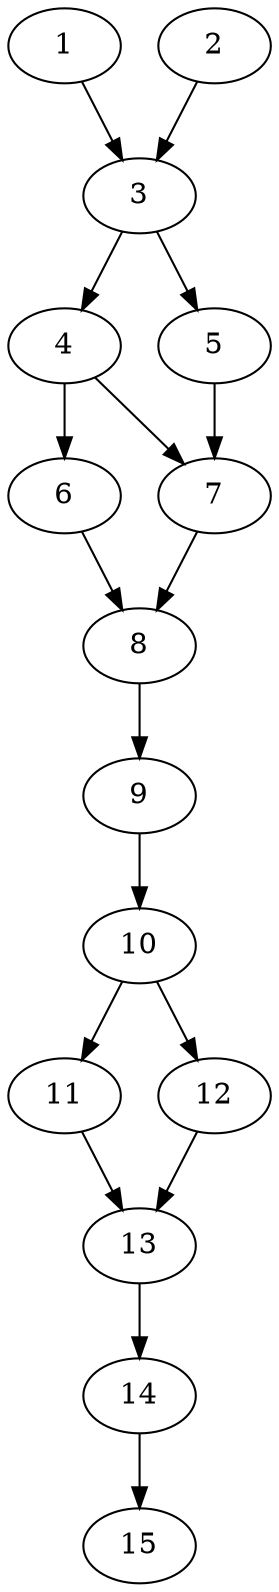 // DAG automatically generated by daggen at Tue Aug  6 16:26:17 2019
// ./daggen --dot -n 15 --ccr 0.5 --fat 0.4 --regular 0.5 --density 0.9 --mindata 5242880 --maxdata 52428800 
digraph G {
  1 [size="35223552", alpha="0.07", expect_size="17611776"] 
  1 -> 3 [size ="17611776"]
  2 [size="71204864", alpha="0.11", expect_size="35602432"] 
  2 -> 3 [size ="35602432"]
  3 [size="62552064", alpha="0.02", expect_size="31276032"] 
  3 -> 4 [size ="31276032"]
  3 -> 5 [size ="31276032"]
  4 [size="104124416", alpha="0.04", expect_size="52062208"] 
  4 -> 6 [size ="52062208"]
  4 -> 7 [size ="52062208"]
  5 [size="93020160", alpha="0.12", expect_size="46510080"] 
  5 -> 7 [size ="46510080"]
  6 [size="22671360", alpha="0.16", expect_size="11335680"] 
  6 -> 8 [size ="11335680"]
  7 [size="33785856", alpha="0.08", expect_size="16892928"] 
  7 -> 8 [size ="16892928"]
  8 [size="47089664", alpha="0.05", expect_size="23544832"] 
  8 -> 9 [size ="23544832"]
  9 [size="85016576", alpha="0.06", expect_size="42508288"] 
  9 -> 10 [size ="42508288"]
  10 [size="71616512", alpha="0.07", expect_size="35808256"] 
  10 -> 11 [size ="35808256"]
  10 -> 12 [size ="35808256"]
  11 [size="100984832", alpha="0.08", expect_size="50492416"] 
  11 -> 13 [size ="50492416"]
  12 [size="40249344", alpha="0.00", expect_size="20124672"] 
  12 -> 13 [size ="20124672"]
  13 [size="92696576", alpha="0.06", expect_size="46348288"] 
  13 -> 14 [size ="46348288"]
  14 [size="99944448", alpha="0.06", expect_size="49972224"] 
  14 -> 15 [size ="49972224"]
  15 [size="26009600", alpha="0.19", expect_size="13004800"] 
}
